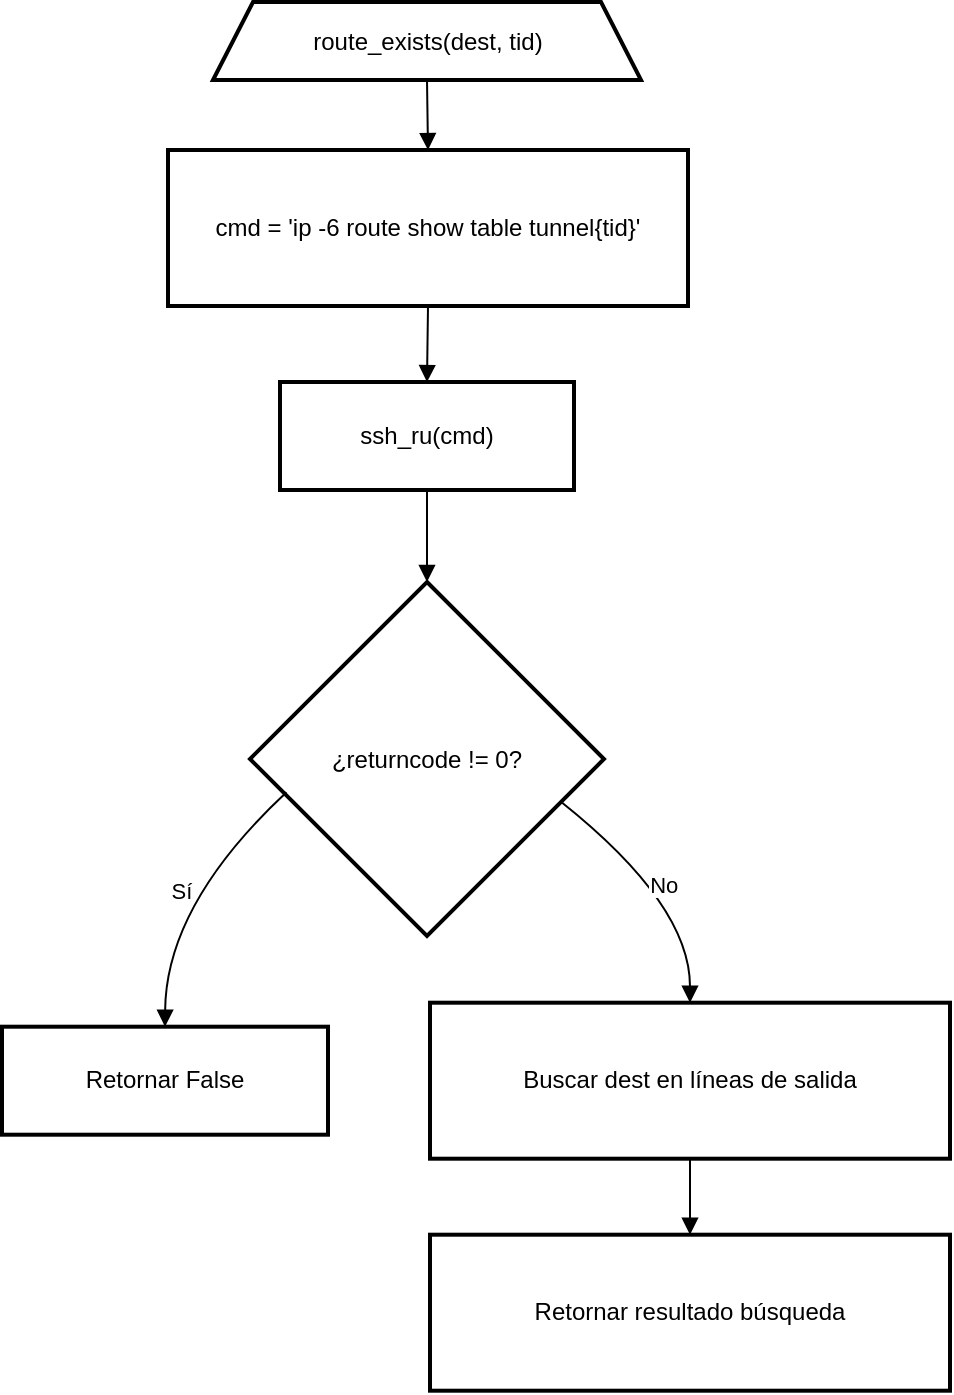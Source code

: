 <mxfile version="27.0.9">
  <diagram name="Página-1" id="AUXYNj_hkw4WHtToyhcn">
    <mxGraphModel grid="1" page="1" gridSize="10" guides="1" tooltips="1" connect="1" arrows="1" fold="1" pageScale="1" pageWidth="827" pageHeight="1169" math="0" shadow="0">
      <root>
        <mxCell id="0" />
        <mxCell id="1" parent="0" />
        <mxCell id="gVl3VJgr-dNr_izTs5Se-1" value="route_exists(dest, tid)" style="shape=trapezoid;perimeter=trapezoidPerimeter;fixedSize=1;strokeWidth=2;whiteSpace=wrap;" vertex="1" parent="1">
          <mxGeometry x="135.5" y="30" width="214" height="39" as="geometry" />
        </mxCell>
        <mxCell id="gVl3VJgr-dNr_izTs5Se-2" value="cmd = &#39;ip -6 route show table tunnel{tid}&#39;" style="whiteSpace=wrap;strokeWidth=2;" vertex="1" parent="1">
          <mxGeometry x="113" y="104" width="260" height="78" as="geometry" />
        </mxCell>
        <mxCell id="gVl3VJgr-dNr_izTs5Se-3" value="ssh_ru(cmd)" style="whiteSpace=wrap;strokeWidth=2;" vertex="1" parent="1">
          <mxGeometry x="169" y="220" width="147" height="54" as="geometry" />
        </mxCell>
        <mxCell id="gVl3VJgr-dNr_izTs5Se-4" value="¿returncode != 0?" style="rhombus;strokeWidth=2;whiteSpace=wrap;" vertex="1" parent="1">
          <mxGeometry x="154" y="320" width="177" height="177" as="geometry" />
        </mxCell>
        <mxCell id="gVl3VJgr-dNr_izTs5Se-5" value="Retornar False" style="whiteSpace=wrap;strokeWidth=2;" vertex="1" parent="1">
          <mxGeometry x="30" y="542.35" width="163" height="54" as="geometry" />
        </mxCell>
        <mxCell id="gVl3VJgr-dNr_izTs5Se-6" value="Buscar dest en líneas de salida" style="whiteSpace=wrap;strokeWidth=2;" vertex="1" parent="1">
          <mxGeometry x="244" y="530.35" width="260" height="78" as="geometry" />
        </mxCell>
        <mxCell id="gVl3VJgr-dNr_izTs5Se-7" value="Retornar resultado búsqueda" style="whiteSpace=wrap;strokeWidth=2;" vertex="1" parent="1">
          <mxGeometry x="244" y="646.35" width="260" height="78" as="geometry" />
        </mxCell>
        <mxCell id="gVl3VJgr-dNr_izTs5Se-8" value="" style="curved=1;startArrow=none;endArrow=block;exitX=0.5;exitY=1;entryX=0.5;entryY=-0.01;rounded=0;exitDx=0;exitDy=0;" edge="1" parent="1" source="gVl3VJgr-dNr_izTs5Se-1" target="gVl3VJgr-dNr_izTs5Se-2">
          <mxGeometry relative="1" as="geometry">
            <Array as="points" />
          </mxGeometry>
        </mxCell>
        <mxCell id="gVl3VJgr-dNr_izTs5Se-9" value="" style="curved=1;startArrow=none;endArrow=block;exitX=0.5;exitY=0.99;entryX=0.5;entryY=-0.01;rounded=0;" edge="1" parent="1" source="gVl3VJgr-dNr_izTs5Se-2" target="gVl3VJgr-dNr_izTs5Se-3">
          <mxGeometry relative="1" as="geometry">
            <Array as="points" />
          </mxGeometry>
        </mxCell>
        <mxCell id="gVl3VJgr-dNr_izTs5Se-10" value="" style="curved=1;startArrow=none;endArrow=block;exitX=0.5;exitY=0.99;entryX=0.5;entryY=0;rounded=0;" edge="1" parent="1" source="gVl3VJgr-dNr_izTs5Se-3" target="gVl3VJgr-dNr_izTs5Se-4">
          <mxGeometry relative="1" as="geometry">
            <Array as="points" />
          </mxGeometry>
        </mxCell>
        <mxCell id="gVl3VJgr-dNr_izTs5Se-11" value="Sí" style="curved=1;startArrow=none;endArrow=block;exitX=0.103;exitY=0.594;entryX=0.5;entryY=0;rounded=0;exitDx=0;exitDy=0;exitPerimeter=0;" edge="1" parent="1" source="gVl3VJgr-dNr_izTs5Se-4" target="gVl3VJgr-dNr_izTs5Se-5">
          <mxGeometry relative="1" as="geometry">
            <Array as="points">
              <mxPoint x="112" y="481.35" />
            </Array>
            <mxPoint x="199.153" y="390.003" as="sourcePoint" />
          </mxGeometry>
        </mxCell>
        <mxCell id="gVl3VJgr-dNr_izTs5Se-12" value="No" style="curved=1;startArrow=none;endArrow=block;exitX=0.881;exitY=0.623;entryX=0.5;entryY=0;rounded=0;exitDx=0;exitDy=0;exitPerimeter=0;" edge="1" parent="1" source="gVl3VJgr-dNr_izTs5Se-4" target="gVl3VJgr-dNr_izTs5Se-6">
          <mxGeometry relative="1" as="geometry">
            <Array as="points">
              <mxPoint x="374" y="481.35" />
            </Array>
            <mxPoint x="285.847" y="390.003" as="sourcePoint" />
          </mxGeometry>
        </mxCell>
        <mxCell id="gVl3VJgr-dNr_izTs5Se-13" value="" style="curved=1;startArrow=none;endArrow=block;exitX=0.5;exitY=1;entryX=0.5;entryY=0;rounded=0;" edge="1" parent="1" source="gVl3VJgr-dNr_izTs5Se-6" target="gVl3VJgr-dNr_izTs5Se-7">
          <mxGeometry relative="1" as="geometry">
            <Array as="points" />
          </mxGeometry>
        </mxCell>
      </root>
    </mxGraphModel>
  </diagram>
</mxfile>
